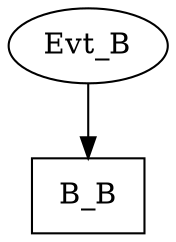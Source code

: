 digraph "pps-test1-1" {
name="pps-test1-1"
subgraph subgraph1 {
  node [cpu=1 pattern=B]
  Evt_B [type=tmsg patentry=1 toffs=0 fid=1 gid=5 evtno=205 sid=2 bpid=8 par="0xf0"]
  B_B [type=block shape=rectangle patexit=1 tperiod=100000000 qlo=1]
  Evt_B -> B_B [type="defdst"]
}
}
